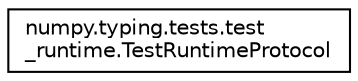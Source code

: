 digraph "Graphical Class Hierarchy"
{
 // LATEX_PDF_SIZE
  edge [fontname="Helvetica",fontsize="10",labelfontname="Helvetica",labelfontsize="10"];
  node [fontname="Helvetica",fontsize="10",shape=record];
  rankdir="LR";
  Node0 [label="numpy.typing.tests.test\l_runtime.TestRuntimeProtocol",height=0.2,width=0.4,color="black", fillcolor="white", style="filled",URL="$classnumpy_1_1typing_1_1tests_1_1test__runtime_1_1TestRuntimeProtocol.html",tooltip=" "];
}
